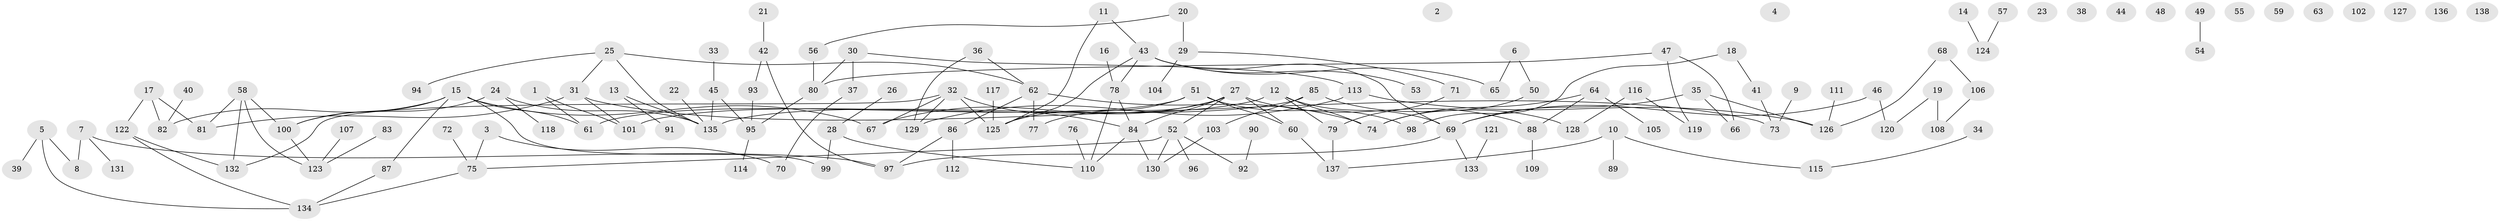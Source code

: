 // Generated by graph-tools (version 1.1) at 2025/33/03/09/25 02:33:44]
// undirected, 138 vertices, 157 edges
graph export_dot {
graph [start="1"]
  node [color=gray90,style=filled];
  1;
  2;
  3;
  4;
  5;
  6;
  7;
  8;
  9;
  10;
  11;
  12;
  13;
  14;
  15;
  16;
  17;
  18;
  19;
  20;
  21;
  22;
  23;
  24;
  25;
  26;
  27;
  28;
  29;
  30;
  31;
  32;
  33;
  34;
  35;
  36;
  37;
  38;
  39;
  40;
  41;
  42;
  43;
  44;
  45;
  46;
  47;
  48;
  49;
  50;
  51;
  52;
  53;
  54;
  55;
  56;
  57;
  58;
  59;
  60;
  61;
  62;
  63;
  64;
  65;
  66;
  67;
  68;
  69;
  70;
  71;
  72;
  73;
  74;
  75;
  76;
  77;
  78;
  79;
  80;
  81;
  82;
  83;
  84;
  85;
  86;
  87;
  88;
  89;
  90;
  91;
  92;
  93;
  94;
  95;
  96;
  97;
  98;
  99;
  100;
  101;
  102;
  103;
  104;
  105;
  106;
  107;
  108;
  109;
  110;
  111;
  112;
  113;
  114;
  115;
  116;
  117;
  118;
  119;
  120;
  121;
  122;
  123;
  124;
  125;
  126;
  127;
  128;
  129;
  130;
  131;
  132;
  133;
  134;
  135;
  136;
  137;
  138;
  1 -- 61;
  1 -- 101;
  3 -- 70;
  3 -- 75;
  5 -- 8;
  5 -- 39;
  5 -- 134;
  6 -- 50;
  6 -- 65;
  7 -- 8;
  7 -- 97;
  7 -- 131;
  9 -- 73;
  10 -- 89;
  10 -- 115;
  10 -- 137;
  11 -- 43;
  11 -- 125;
  12 -- 69;
  12 -- 74;
  12 -- 79;
  12 -- 101;
  13 -- 91;
  13 -- 135;
  14 -- 124;
  15 -- 61;
  15 -- 67;
  15 -- 82;
  15 -- 87;
  15 -- 99;
  15 -- 100;
  16 -- 78;
  17 -- 81;
  17 -- 82;
  17 -- 122;
  18 -- 41;
  18 -- 98;
  19 -- 108;
  19 -- 120;
  20 -- 29;
  20 -- 56;
  21 -- 42;
  22 -- 135;
  24 -- 100;
  24 -- 118;
  24 -- 135;
  25 -- 31;
  25 -- 62;
  25 -- 94;
  25 -- 135;
  26 -- 28;
  27 -- 52;
  27 -- 60;
  27 -- 67;
  27 -- 77;
  27 -- 84;
  27 -- 88;
  28 -- 99;
  28 -- 110;
  29 -- 71;
  29 -- 104;
  30 -- 37;
  30 -- 80;
  30 -- 113;
  31 -- 73;
  31 -- 81;
  31 -- 101;
  32 -- 67;
  32 -- 84;
  32 -- 125;
  32 -- 129;
  32 -- 132;
  33 -- 45;
  34 -- 115;
  35 -- 66;
  35 -- 69;
  35 -- 126;
  36 -- 62;
  36 -- 129;
  37 -- 70;
  40 -- 82;
  41 -- 73;
  42 -- 93;
  42 -- 97;
  43 -- 53;
  43 -- 65;
  43 -- 69;
  43 -- 78;
  43 -- 125;
  45 -- 95;
  45 -- 135;
  46 -- 69;
  46 -- 120;
  47 -- 66;
  47 -- 80;
  47 -- 119;
  49 -- 54;
  50 -- 74;
  51 -- 60;
  51 -- 61;
  51 -- 98;
  51 -- 125;
  52 -- 75;
  52 -- 92;
  52 -- 96;
  52 -- 130;
  56 -- 80;
  57 -- 124;
  58 -- 81;
  58 -- 100;
  58 -- 123;
  58 -- 132;
  60 -- 137;
  62 -- 74;
  62 -- 77;
  62 -- 86;
  64 -- 74;
  64 -- 88;
  64 -- 105;
  68 -- 106;
  68 -- 126;
  69 -- 97;
  69 -- 133;
  71 -- 79;
  72 -- 75;
  75 -- 134;
  76 -- 110;
  78 -- 84;
  78 -- 110;
  79 -- 137;
  80 -- 95;
  83 -- 123;
  84 -- 110;
  84 -- 130;
  85 -- 103;
  85 -- 128;
  85 -- 135;
  86 -- 97;
  86 -- 112;
  87 -- 134;
  88 -- 109;
  90 -- 92;
  93 -- 95;
  95 -- 114;
  100 -- 123;
  103 -- 130;
  106 -- 108;
  107 -- 123;
  111 -- 126;
  113 -- 126;
  113 -- 129;
  116 -- 119;
  116 -- 128;
  117 -- 125;
  121 -- 133;
  122 -- 132;
  122 -- 134;
}
